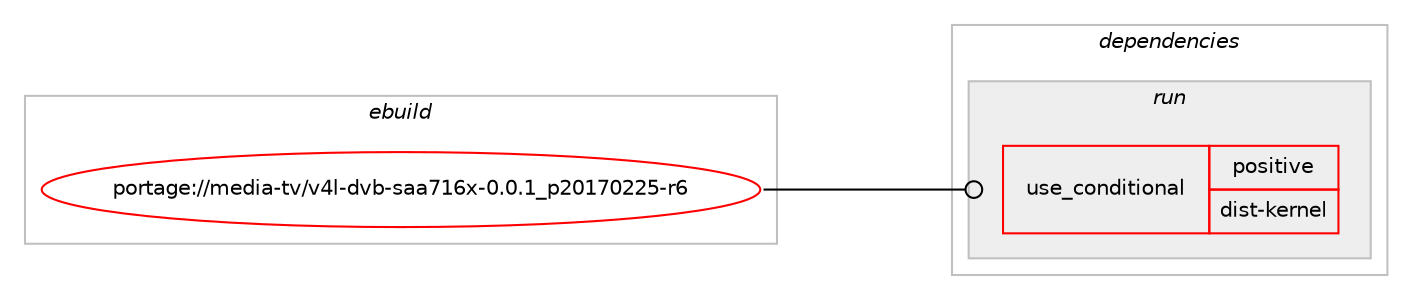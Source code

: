 digraph prolog {

# *************
# Graph options
# *************

newrank=true;
concentrate=true;
compound=true;
graph [rankdir=LR,fontname=Helvetica,fontsize=10,ranksep=1.5];#, ranksep=2.5, nodesep=0.2];
edge  [arrowhead=vee];
node  [fontname=Helvetica,fontsize=10];

# **********
# The ebuild
# **********

subgraph cluster_leftcol {
color=gray;
rank=same;
label=<<i>ebuild</i>>;
id [label="portage://media-tv/v4l-dvb-saa716x-0.0.1_p20170225-r6", color=red, width=4, href="../media-tv/v4l-dvb-saa716x-0.0.1_p20170225-r6.svg"];
}

# ****************
# The dependencies
# ****************

subgraph cluster_midcol {
color=gray;
label=<<i>dependencies</i>>;
subgraph cluster_compile {
fillcolor="#eeeeee";
style=filled;
label=<<i>compile</i>>;
# *** BEGIN UNKNOWN DEPENDENCY TYPE (TODO) ***
# id -> package_dependency(portage://media-tv/v4l-dvb-saa716x-0.0.1_p20170225-r6,install,no,virtual,linux-sources,none,[,,],[],[])
# *** END UNKNOWN DEPENDENCY TYPE (TODO) ***

}
subgraph cluster_compileandrun {
fillcolor="#eeeeee";
style=filled;
label=<<i>compile and run</i>>;
}
subgraph cluster_run {
fillcolor="#eeeeee";
style=filled;
label=<<i>run</i>>;
subgraph cond80730 {
dependency167186 [label=<<TABLE BORDER="0" CELLBORDER="1" CELLSPACING="0" CELLPADDING="4"><TR><TD ROWSPAN="3" CELLPADDING="10">use_conditional</TD></TR><TR><TD>positive</TD></TR><TR><TD>dist-kernel</TD></TR></TABLE>>, shape=none, color=red];
# *** BEGIN UNKNOWN DEPENDENCY TYPE (TODO) ***
# dependency167186 -> package_dependency(portage://media-tv/v4l-dvb-saa716x-0.0.1_p20170225-r6,run,no,virtual,dist-kernel,none,[,,],any_same_slot,[])
# *** END UNKNOWN DEPENDENCY TYPE (TODO) ***

}
id:e -> dependency167186:w [weight=20,style="solid",arrowhead="odot"];
# *** BEGIN UNKNOWN DEPENDENCY TYPE (TODO) ***
# id -> package_dependency(portage://media-tv/v4l-dvb-saa716x-0.0.1_p20170225-r6,run,no,sys-apps,kmod,none,[,,],[],[use(enable(tools),none)])
# *** END UNKNOWN DEPENDENCY TYPE (TODO) ***

# *** BEGIN UNKNOWN DEPENDENCY TYPE (TODO) ***
# id -> package_dependency(portage://media-tv/v4l-dvb-saa716x-0.0.1_p20170225-r6,run,no,sys-firmware,tt-s2-6400-firmware,none,[,,],[],[])
# *** END UNKNOWN DEPENDENCY TYPE (TODO) ***

}
}

# **************
# The candidates
# **************

subgraph cluster_choices {
rank=same;
color=gray;
label=<<i>candidates</i>>;

}

}
